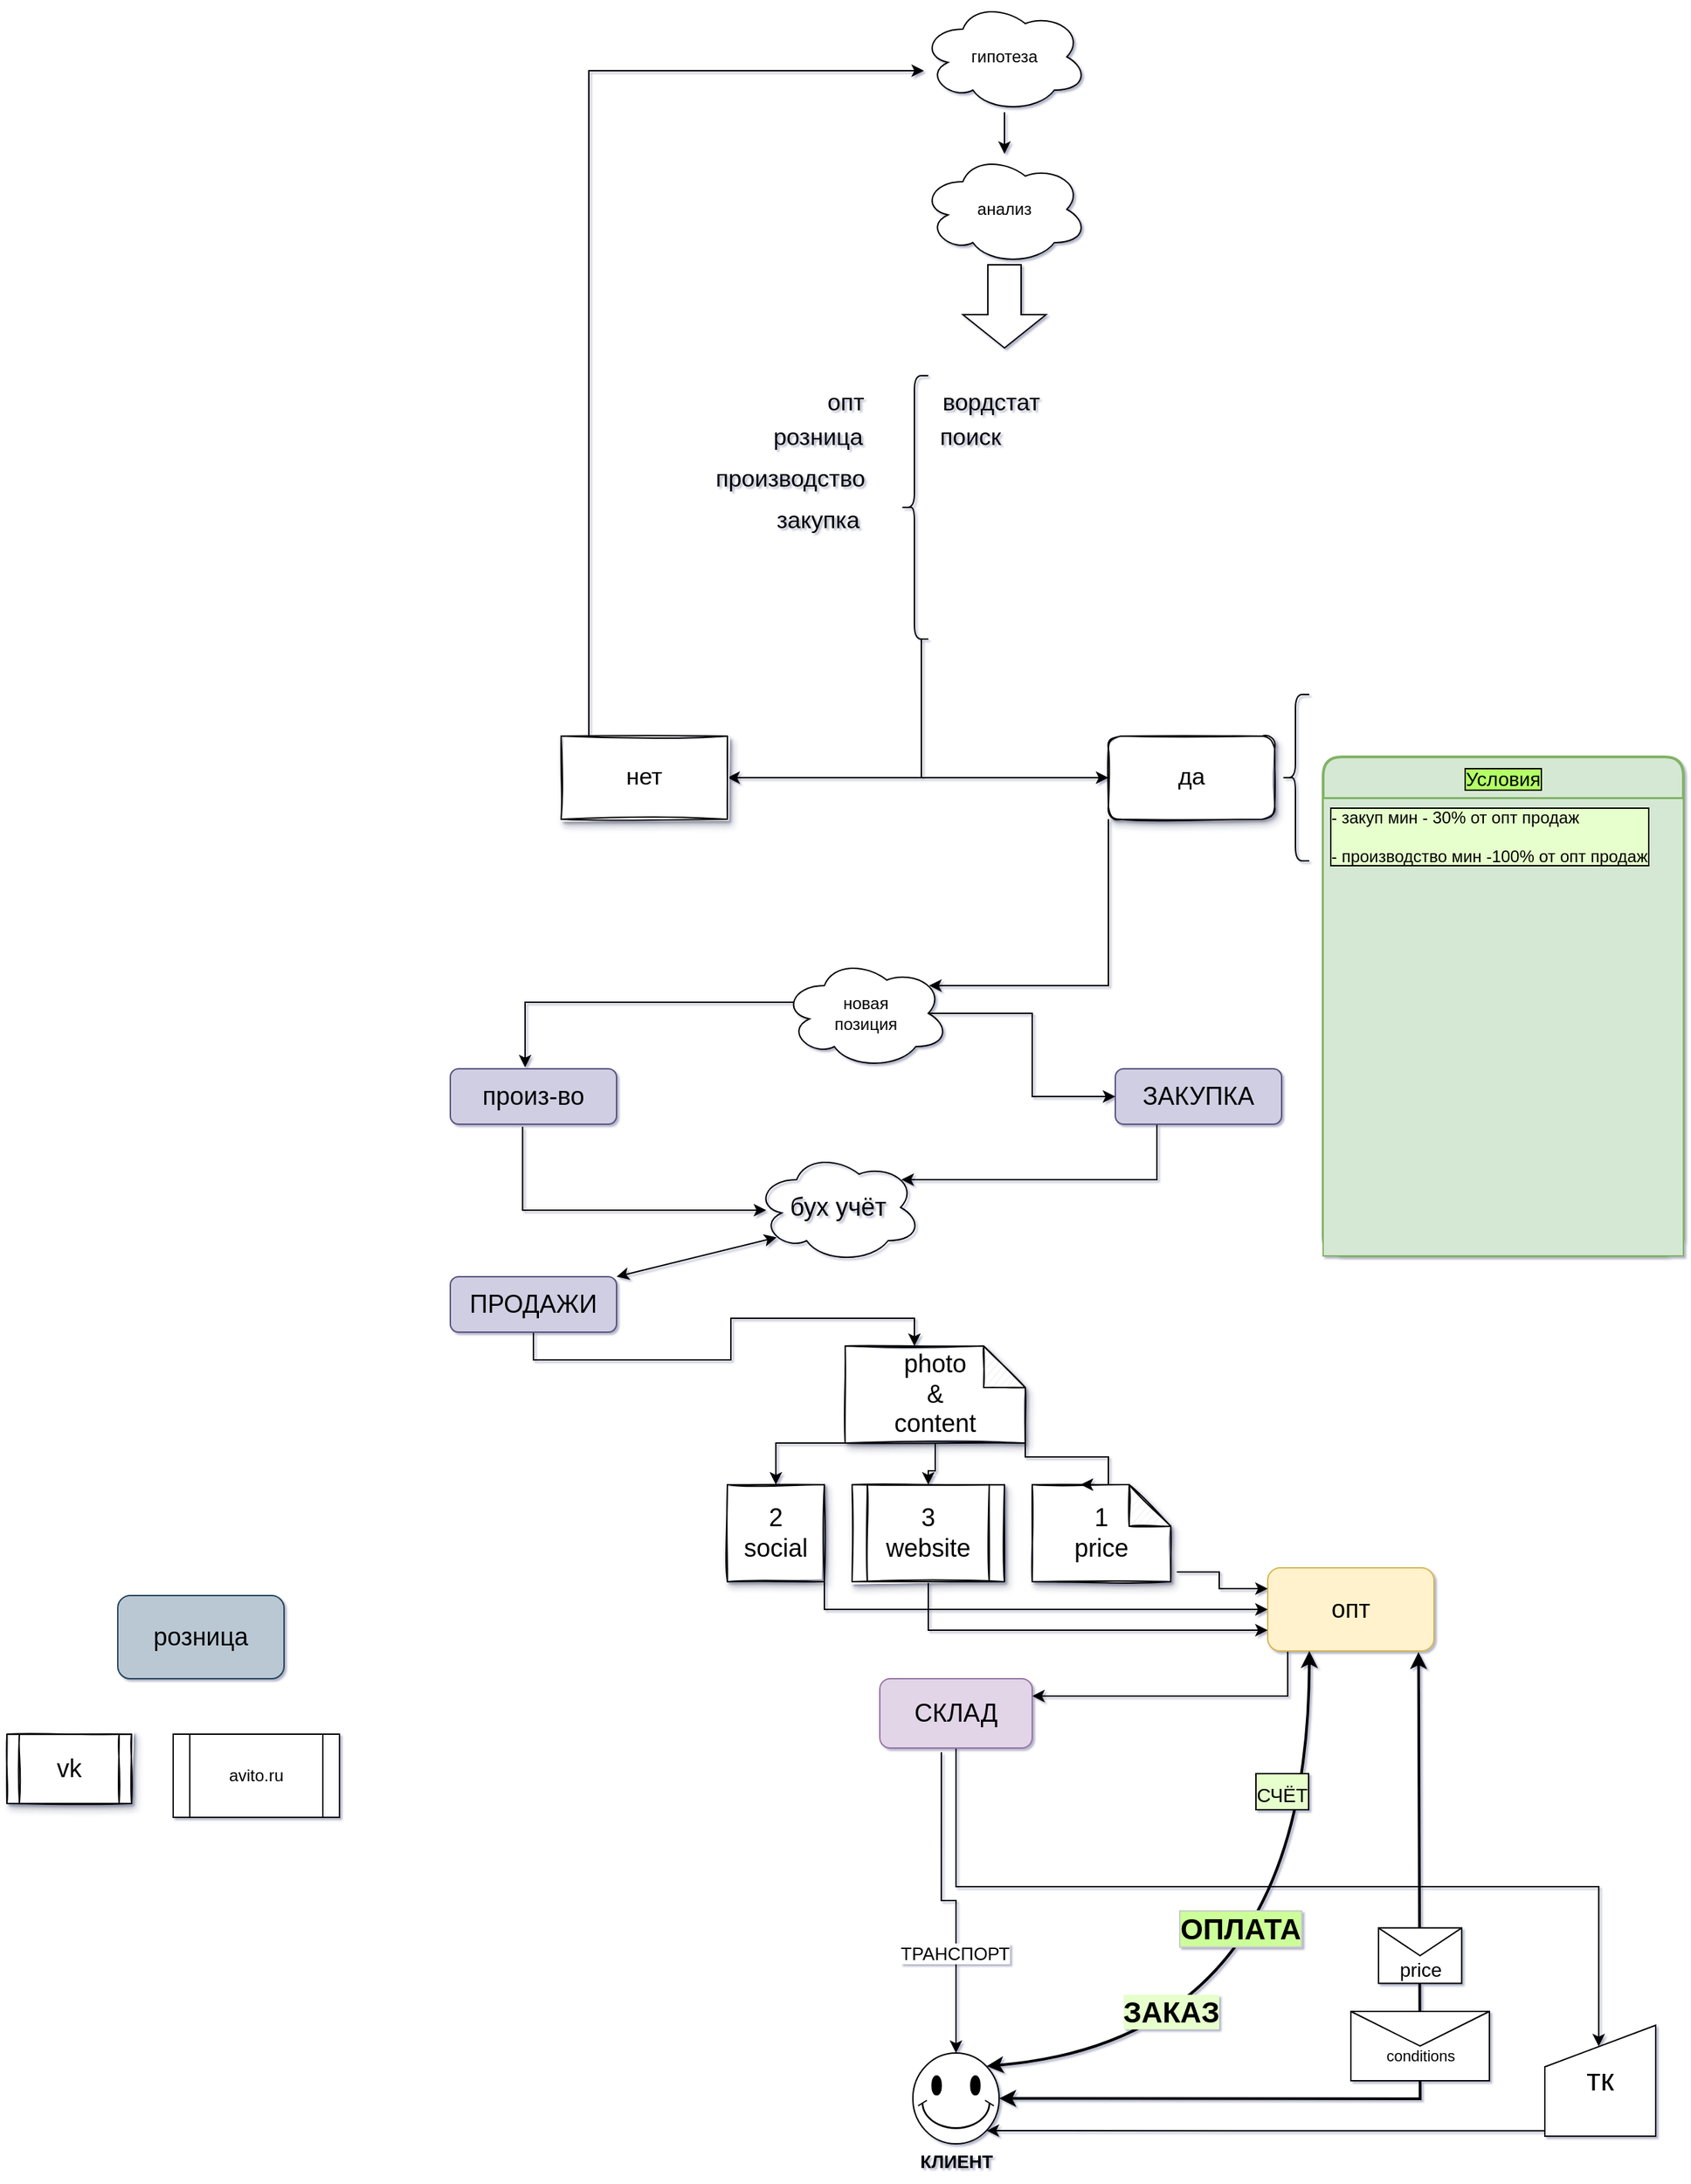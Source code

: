 <mxfile version="18.0.7" type="github">
  <diagram id="qmRuE9SEd1rKAgiWZIl9" name="Page-1">
    <mxGraphModel dx="2430" dy="1535" grid="1" gridSize="10" guides="1" tooltips="1" connect="1" arrows="1" fold="1" page="1" pageScale="1" pageWidth="1169" pageHeight="827" math="0" shadow="1">
      <root>
        <mxCell id="0" />
        <mxCell id="1" parent="0" />
        <mxCell id="O2xrhRhTO9CoQvw1CNzs-105" style="edgeStyle=orthogonalEdgeStyle;rounded=0;orthogonalLoop=1;jettySize=auto;html=1;exitX=0.12;exitY=0.994;exitDx=0;exitDy=0;entryX=1;entryY=0.25;entryDx=0;entryDy=0;fontSize=21;exitPerimeter=0;" edge="1" parent="1" source="yZWfXlYMy1JbikCf-7DQ-2" target="yZWfXlYMy1JbikCf-7DQ-3">
          <mxGeometry relative="1" as="geometry" />
        </mxCell>
        <mxCell id="yZWfXlYMy1JbikCf-7DQ-2" value="&lt;font style=&quot;font-size: 18px;&quot;&gt;&lt;font style=&quot;font-size: 18px;&quot;&gt;опт&lt;/font&gt;&lt;/font&gt;" style="rounded=1;whiteSpace=wrap;html=1;fillColor=#fff2cc;strokeColor=#d6b656;shadow=0;" parent="1" vertex="1">
          <mxGeometry x="640" y="340" width="120" height="60" as="geometry" />
        </mxCell>
        <mxCell id="O2xrhRhTO9CoQvw1CNzs-107" style="edgeStyle=orthogonalEdgeStyle;rounded=0;orthogonalLoop=1;jettySize=auto;html=1;exitX=0.5;exitY=1;exitDx=0;exitDy=0;entryX=0.486;entryY=0.19;entryDx=0;entryDy=0;entryPerimeter=0;fontSize=21;" edge="1" parent="1" source="yZWfXlYMy1JbikCf-7DQ-3" target="O2xrhRhTO9CoQvw1CNzs-41">
          <mxGeometry relative="1" as="geometry" />
        </mxCell>
        <mxCell id="O2xrhRhTO9CoQvw1CNzs-112" style="edgeStyle=orthogonalEdgeStyle;rounded=0;orthogonalLoop=1;jettySize=auto;html=1;exitX=0.404;exitY=1.06;exitDx=0;exitDy=0;entryX=0.5;entryY=0;entryDx=0;entryDy=0;fontSize=21;exitPerimeter=0;entryPerimeter=0;" edge="1" parent="1" source="yZWfXlYMy1JbikCf-7DQ-3" target="O2xrhRhTO9CoQvw1CNzs-98">
          <mxGeometry relative="1" as="geometry">
            <mxPoint x="384.703" y="697.778" as="targetPoint" />
          </mxGeometry>
        </mxCell>
        <mxCell id="O2xrhRhTO9CoQvw1CNzs-120" value="ТРАНСПОРТ" style="edgeLabel;html=1;align=center;verticalAlign=middle;resizable=0;points=[];fontSize=13;" vertex="1" connectable="0" parent="O2xrhRhTO9CoQvw1CNzs-112">
          <mxGeometry x="0.361" y="-1" relative="1" as="geometry">
            <mxPoint as="offset" />
          </mxGeometry>
        </mxCell>
        <mxCell id="yZWfXlYMy1JbikCf-7DQ-3" value="СКЛАД" style="rounded=1;whiteSpace=wrap;html=1;shadow=0;fontSize=18;fillColor=#e1d5e7;strokeColor=#9673a6;" parent="1" vertex="1">
          <mxGeometry x="360" y="420" width="110" height="50" as="geometry" />
        </mxCell>
        <mxCell id="yZWfXlYMy1JbikCf-7DQ-4" value="бух учёт" style="ellipse;shape=cloud;whiteSpace=wrap;html=1;shadow=0;fontSize=18;fillColor=none;" parent="1" vertex="1">
          <mxGeometry x="270" y="40" width="120" height="80" as="geometry" />
        </mxCell>
        <mxCell id="yZWfXlYMy1JbikCf-7DQ-5" value="розница" style="rounded=1;whiteSpace=wrap;html=1;shadow=0;fontSize=18;fillColor=#bac8d3;strokeColor=#23445d;" parent="1" vertex="1">
          <mxGeometry x="-190" y="360" width="120" height="60" as="geometry" />
        </mxCell>
        <mxCell id="yZWfXlYMy1JbikCf-7DQ-68" style="edgeStyle=orthogonalEdgeStyle;rounded=0;orthogonalLoop=1;jettySize=auto;html=1;exitX=0.5;exitY=1;exitDx=0;exitDy=0;fontSize=18;entryX=0;entryY=0;entryDx=50;entryDy=0;entryPerimeter=0;" parent="1" source="yZWfXlYMy1JbikCf-7DQ-6" target="yZWfXlYMy1JbikCf-7DQ-62" edge="1">
          <mxGeometry relative="1" as="geometry">
            <mxPoint x="394.556" y="180" as="targetPoint" />
          </mxGeometry>
        </mxCell>
        <mxCell id="yZWfXlYMy1JbikCf-7DQ-6" value="ПРОДАЖИ" style="rounded=1;whiteSpace=wrap;html=1;shadow=0;fontSize=18;fillColor=#d0cee2;strokeColor=#56517e;" parent="1" vertex="1">
          <mxGeometry x="50" y="130" width="120" height="40" as="geometry" />
        </mxCell>
        <mxCell id="O2xrhRhTO9CoQvw1CNzs-5" style="edgeStyle=orthogonalEdgeStyle;rounded=0;orthogonalLoop=1;jettySize=auto;html=1;exitX=1.044;exitY=0.9;exitDx=0;exitDy=0;exitPerimeter=0;entryX=0;entryY=0.25;entryDx=0;entryDy=0;" edge="1" parent="1" source="yZWfXlYMy1JbikCf-7DQ-9" target="yZWfXlYMy1JbikCf-7DQ-2">
          <mxGeometry relative="1" as="geometry" />
        </mxCell>
        <mxCell id="yZWfXlYMy1JbikCf-7DQ-9" value="1&lt;br&gt;price" style="shape=note;whiteSpace=wrap;html=1;backgroundOutline=1;darkOpacity=0.05;shadow=1;fontSize=18;sketch=1;" parent="1" vertex="1">
          <mxGeometry x="470" y="280" width="100" height="70" as="geometry" />
        </mxCell>
        <mxCell id="yZWfXlYMy1JbikCf-7DQ-10" value="vk" style="shape=process;whiteSpace=wrap;html=1;backgroundOutline=1;shadow=1;sketch=1;fontSize=18;" parent="1" vertex="1">
          <mxGeometry x="-270" y="460" width="90" height="50" as="geometry" />
        </mxCell>
        <mxCell id="O2xrhRhTO9CoQvw1CNzs-69" style="edgeStyle=orthogonalEdgeStyle;rounded=0;orthogonalLoop=1;jettySize=auto;html=1;exitX=0.25;exitY=1;exitDx=0;exitDy=0;entryX=0.88;entryY=0.25;entryDx=0;entryDy=0;entryPerimeter=0;fontSize=17;" edge="1" parent="1" source="yZWfXlYMy1JbikCf-7DQ-47" target="yZWfXlYMy1JbikCf-7DQ-4">
          <mxGeometry relative="1" as="geometry">
            <Array as="points">
              <mxPoint x="560" y="60" />
            </Array>
          </mxGeometry>
        </mxCell>
        <mxCell id="yZWfXlYMy1JbikCf-7DQ-47" value="ЗАКУПКА" style="rounded=1;whiteSpace=wrap;html=1;shadow=0;fontSize=18;fillColor=#d0cee2;strokeColor=#56517e;" parent="1" vertex="1">
          <mxGeometry x="530" y="-20" width="120" height="40" as="geometry" />
        </mxCell>
        <mxCell id="yZWfXlYMy1JbikCf-7DQ-73" style="edgeStyle=orthogonalEdgeStyle;rounded=0;orthogonalLoop=1;jettySize=auto;html=1;exitX=1;exitY=1;exitDx=0;exitDy=0;exitPerimeter=0;fontSize=18;entryX=0;entryY=0;entryDx=35;entryDy=0;entryPerimeter=0;" parent="1" source="yZWfXlYMy1JbikCf-7DQ-62" edge="1" target="yZWfXlYMy1JbikCf-7DQ-9">
          <mxGeometry relative="1" as="geometry">
            <mxPoint x="404.556" y="330" as="targetPoint" />
            <Array as="points">
              <mxPoint x="465" y="260" />
              <mxPoint x="525" y="260" />
            </Array>
          </mxGeometry>
        </mxCell>
        <mxCell id="O2xrhRhTO9CoQvw1CNzs-9" style="edgeStyle=orthogonalEdgeStyle;rounded=0;orthogonalLoop=1;jettySize=auto;html=1;exitX=0.5;exitY=1;exitDx=0;exitDy=0;exitPerimeter=0;" edge="1" parent="1" source="yZWfXlYMy1JbikCf-7DQ-62" target="yZWfXlYMy1JbikCf-7DQ-63">
          <mxGeometry relative="1" as="geometry" />
        </mxCell>
        <mxCell id="O2xrhRhTO9CoQvw1CNzs-10" style="edgeStyle=orthogonalEdgeStyle;rounded=0;orthogonalLoop=1;jettySize=auto;html=1;exitX=0;exitY=1;exitDx=0;exitDy=0;exitPerimeter=0;entryX=0.5;entryY=0;entryDx=0;entryDy=0;" edge="1" parent="1" source="yZWfXlYMy1JbikCf-7DQ-62" target="yZWfXlYMy1JbikCf-7DQ-64">
          <mxGeometry relative="1" as="geometry">
            <Array as="points">
              <mxPoint x="285" y="250" />
            </Array>
          </mxGeometry>
        </mxCell>
        <mxCell id="yZWfXlYMy1JbikCf-7DQ-62" value="photo&lt;br&gt;&amp;amp;&lt;br&gt;content" style="shape=note;whiteSpace=wrap;html=1;backgroundOutline=1;darkOpacity=0.05;shadow=1;fontSize=18;sketch=1;" parent="1" vertex="1">
          <mxGeometry x="335" y="180" width="130" height="70" as="geometry" />
        </mxCell>
        <mxCell id="O2xrhRhTO9CoQvw1CNzs-109" style="edgeStyle=orthogonalEdgeStyle;rounded=0;orthogonalLoop=1;jettySize=auto;html=1;exitX=0.5;exitY=1;exitDx=0;exitDy=0;entryX=0;entryY=0.75;entryDx=0;entryDy=0;fontSize=21;" edge="1" parent="1" source="yZWfXlYMy1JbikCf-7DQ-63" target="yZWfXlYMy1JbikCf-7DQ-2">
          <mxGeometry relative="1" as="geometry" />
        </mxCell>
        <mxCell id="yZWfXlYMy1JbikCf-7DQ-63" value="3&lt;br&gt;website" style="shape=process;whiteSpace=wrap;html=1;backgroundOutline=1;shadow=1;sketch=1;fontSize=18;" parent="1" vertex="1">
          <mxGeometry x="340" y="280" width="110" height="70" as="geometry" />
        </mxCell>
        <mxCell id="yZWfXlYMy1JbikCf-7DQ-65" style="edgeStyle=orthogonalEdgeStyle;rounded=0;orthogonalLoop=1;jettySize=auto;html=1;exitX=1;exitY=1;exitDx=0;exitDy=0;entryX=0;entryY=0.5;entryDx=0;entryDy=0;fontSize=18;" parent="1" source="yZWfXlYMy1JbikCf-7DQ-64" target="yZWfXlYMy1JbikCf-7DQ-2" edge="1">
          <mxGeometry relative="1" as="geometry" />
        </mxCell>
        <mxCell id="yZWfXlYMy1JbikCf-7DQ-64" value="2&lt;br&gt;social" style="whiteSpace=wrap;html=1;aspect=fixed;shadow=1;sketch=1;fontSize=18;" parent="1" vertex="1">
          <mxGeometry x="250" y="280" width="70" height="70" as="geometry" />
        </mxCell>
        <mxCell id="O2xrhRhTO9CoQvw1CNzs-1" value="avito.ru" style="shape=process;whiteSpace=wrap;html=1;backgroundOutline=1;" vertex="1" parent="1">
          <mxGeometry x="-150" y="460" width="120" height="60" as="geometry" />
        </mxCell>
        <mxCell id="O2xrhRhTO9CoQvw1CNzs-6" value="" style="endArrow=classic;startArrow=classic;html=1;rounded=0;entryX=0.13;entryY=0.77;entryDx=0;entryDy=0;entryPerimeter=0;exitX=1;exitY=0;exitDx=0;exitDy=0;" edge="1" parent="1" source="yZWfXlYMy1JbikCf-7DQ-6" target="yZWfXlYMy1JbikCf-7DQ-4">
          <mxGeometry width="50" height="50" relative="1" as="geometry">
            <mxPoint x="350" y="170" as="sourcePoint" />
            <mxPoint x="330" y="160" as="targetPoint" />
            <Array as="points" />
          </mxGeometry>
        </mxCell>
        <mxCell id="O2xrhRhTO9CoQvw1CNzs-27" style="edgeStyle=orthogonalEdgeStyle;rounded=0;orthogonalLoop=1;jettySize=auto;html=1;exitX=0.07;exitY=0.4;exitDx=0;exitDy=0;exitPerimeter=0;entryX=0.45;entryY=-0.025;entryDx=0;entryDy=0;entryPerimeter=0;" edge="1" parent="1" source="O2xrhRhTO9CoQvw1CNzs-16" target="O2xrhRhTO9CoQvw1CNzs-23">
          <mxGeometry relative="1" as="geometry">
            <mxPoint x="100" y="-80" as="targetPoint" />
          </mxGeometry>
        </mxCell>
        <mxCell id="O2xrhRhTO9CoQvw1CNzs-106" style="edgeStyle=orthogonalEdgeStyle;rounded=0;orthogonalLoop=1;jettySize=auto;html=1;exitX=0.875;exitY=0.5;exitDx=0;exitDy=0;exitPerimeter=0;entryX=0;entryY=0.5;entryDx=0;entryDy=0;fontSize=21;" edge="1" parent="1" source="O2xrhRhTO9CoQvw1CNzs-16" target="yZWfXlYMy1JbikCf-7DQ-47">
          <mxGeometry relative="1" as="geometry" />
        </mxCell>
        <mxCell id="O2xrhRhTO9CoQvw1CNzs-16" value="новая&lt;br&gt;позиция" style="ellipse;shape=cloud;whiteSpace=wrap;html=1;" vertex="1" parent="1">
          <mxGeometry x="290" y="-100" width="120" height="80" as="geometry" />
        </mxCell>
        <mxCell id="O2xrhRhTO9CoQvw1CNzs-19" value="анализ" style="ellipse;shape=cloud;whiteSpace=wrap;html=1;" vertex="1" parent="1">
          <mxGeometry x="390" y="-680" width="120" height="80" as="geometry" />
        </mxCell>
        <mxCell id="O2xrhRhTO9CoQvw1CNzs-29" style="edgeStyle=orthogonalEdgeStyle;rounded=0;orthogonalLoop=1;jettySize=auto;html=1;exitX=0.435;exitY=1.047;exitDx=0;exitDy=0;entryX=0.067;entryY=0.525;entryDx=0;entryDy=0;entryPerimeter=0;exitPerimeter=0;" edge="1" parent="1" source="O2xrhRhTO9CoQvw1CNzs-23" target="yZWfXlYMy1JbikCf-7DQ-4">
          <mxGeometry relative="1" as="geometry">
            <Array as="points">
              <mxPoint x="102" y="82" />
            </Array>
          </mxGeometry>
        </mxCell>
        <mxCell id="O2xrhRhTO9CoQvw1CNzs-23" value="произ-во" style="rounded=1;whiteSpace=wrap;html=1;shadow=0;fontSize=18;fillColor=#d0cee2;strokeColor=#56517e;" vertex="1" parent="1">
          <mxGeometry x="50" y="-20" width="120" height="40" as="geometry" />
        </mxCell>
        <mxCell id="O2xrhRhTO9CoQvw1CNzs-60" style="edgeStyle=orthogonalEdgeStyle;rounded=0;orthogonalLoop=1;jettySize=auto;html=1;exitX=0.75;exitY=1;exitDx=0;exitDy=0;entryX=1;entryY=0.5;entryDx=0;entryDy=0;fontSize=17;" edge="1" parent="1" source="O2xrhRhTO9CoQvw1CNzs-34" target="O2xrhRhTO9CoQvw1CNzs-52">
          <mxGeometry relative="1" as="geometry" />
        </mxCell>
        <mxCell id="O2xrhRhTO9CoQvw1CNzs-61" style="edgeStyle=orthogonalEdgeStyle;rounded=0;orthogonalLoop=1;jettySize=auto;html=1;entryX=0;entryY=0.5;entryDx=0;entryDy=0;fontSize=17;exitX=0.75;exitY=1;exitDx=0;exitDy=0;" edge="1" parent="1" source="O2xrhRhTO9CoQvw1CNzs-34" target="O2xrhRhTO9CoQvw1CNzs-54">
          <mxGeometry relative="1" as="geometry">
            <mxPoint x="410" y="-390" as="sourcePoint" />
          </mxGeometry>
        </mxCell>
        <mxCell id="O2xrhRhTO9CoQvw1CNzs-34" value="" style="shape=curlyBracket;whiteSpace=wrap;html=1;rounded=1;" vertex="1" parent="1">
          <mxGeometry x="375" y="-520" width="20" height="190" as="geometry" />
        </mxCell>
        <mxCell id="O2xrhRhTO9CoQvw1CNzs-62" value="" style="edgeStyle=orthogonalEdgeStyle;rounded=0;orthogonalLoop=1;jettySize=auto;html=1;fontSize=17;" edge="1" parent="1" source="O2xrhRhTO9CoQvw1CNzs-36" target="O2xrhRhTO9CoQvw1CNzs-19">
          <mxGeometry relative="1" as="geometry" />
        </mxCell>
        <mxCell id="O2xrhRhTO9CoQvw1CNzs-36" value="гипотеза" style="ellipse;shape=cloud;whiteSpace=wrap;html=1;" vertex="1" parent="1">
          <mxGeometry x="390" y="-790" width="120" height="80" as="geometry" />
        </mxCell>
        <mxCell id="O2xrhRhTO9CoQvw1CNzs-119" style="edgeStyle=orthogonalEdgeStyle;rounded=0;orthogonalLoop=1;jettySize=auto;html=1;exitX=0;exitY=1;exitDx=0;exitDy=0;entryX=0.855;entryY=0.855;entryDx=0;entryDy=0;entryPerimeter=0;fontSize=13;" edge="1" parent="1" source="O2xrhRhTO9CoQvw1CNzs-41" target="O2xrhRhTO9CoQvw1CNzs-98">
          <mxGeometry relative="1" as="geometry">
            <Array as="points">
              <mxPoint x="840" y="746" />
            </Array>
          </mxGeometry>
        </mxCell>
        <mxCell id="O2xrhRhTO9CoQvw1CNzs-41" value="тк" style="shape=manualInput;whiteSpace=wrap;html=1;fontSize=22;" vertex="1" parent="1">
          <mxGeometry x="840" y="670" width="80" height="80" as="geometry" />
        </mxCell>
        <mxCell id="O2xrhRhTO9CoQvw1CNzs-53" value="" style="edgeStyle=orthogonalEdgeStyle;rounded=0;orthogonalLoop=1;jettySize=auto;html=1;fontSize=17;" edge="1" parent="1" source="O2xrhRhTO9CoQvw1CNzs-52" target="O2xrhRhTO9CoQvw1CNzs-36">
          <mxGeometry relative="1" as="geometry">
            <Array as="points">
              <mxPoint x="150" y="-740" />
            </Array>
          </mxGeometry>
        </mxCell>
        <mxCell id="O2xrhRhTO9CoQvw1CNzs-52" value="нет" style="rounded=0;whiteSpace=wrap;html=1;shadow=1;sketch=1;fontSize=17;gradientColor=none;" vertex="1" parent="1">
          <mxGeometry x="130" y="-260" width="120" height="60" as="geometry" />
        </mxCell>
        <mxCell id="O2xrhRhTO9CoQvw1CNzs-56" style="edgeStyle=orthogonalEdgeStyle;rounded=0;orthogonalLoop=1;jettySize=auto;html=1;exitX=0;exitY=1;exitDx=0;exitDy=0;entryX=0.88;entryY=0.25;entryDx=0;entryDy=0;entryPerimeter=0;fontSize=17;" edge="1" parent="1" source="O2xrhRhTO9CoQvw1CNzs-54" target="O2xrhRhTO9CoQvw1CNzs-16">
          <mxGeometry relative="1" as="geometry">
            <Array as="points">
              <mxPoint x="525" y="-80" />
            </Array>
          </mxGeometry>
        </mxCell>
        <mxCell id="O2xrhRhTO9CoQvw1CNzs-54" value="да" style="rounded=1;whiteSpace=wrap;html=1;shadow=1;sketch=1;fontSize=17;gradientColor=none;" vertex="1" parent="1">
          <mxGeometry x="525" y="-260" width="120" height="60" as="geometry" />
        </mxCell>
        <mxCell id="O2xrhRhTO9CoQvw1CNzs-66" value="" style="shape=singleArrow;whiteSpace=wrap;html=1;arrowWidth=0.4;arrowSize=0.4;rotation=90;" vertex="1" parent="1">
          <mxGeometry x="420" y="-600" width="60" height="60" as="geometry" />
        </mxCell>
        <mxCell id="O2xrhRhTO9CoQvw1CNzs-68" value="вордстат" style="text;html=1;align=center;verticalAlign=middle;resizable=0;points=[];autosize=1;strokeColor=none;fillColor=none;fontSize=17;" vertex="1" parent="1">
          <mxGeometry x="395" y="-515" width="90" height="30" as="geometry" />
        </mxCell>
        <mxCell id="O2xrhRhTO9CoQvw1CNzs-70" value="опт" style="text;html=1;align=center;verticalAlign=middle;resizable=0;points=[];autosize=1;strokeColor=none;fillColor=none;fontSize=17;rounded=0;shadow=0;sketch=0;" vertex="1" parent="1">
          <mxGeometry x="315" y="-515" width="40" height="30" as="geometry" />
        </mxCell>
        <mxCell id="O2xrhRhTO9CoQvw1CNzs-71" value="розница" style="text;html=1;align=center;verticalAlign=middle;resizable=0;points=[];autosize=1;strokeColor=none;fillColor=none;fontSize=17;" vertex="1" parent="1">
          <mxGeometry x="275" y="-490" width="80" height="30" as="geometry" />
        </mxCell>
        <mxCell id="O2xrhRhTO9CoQvw1CNzs-72" value="производство" style="text;html=1;align=center;verticalAlign=middle;resizable=0;points=[];autosize=1;strokeColor=none;fillColor=none;fontSize=17;" vertex="1" parent="1">
          <mxGeometry x="230" y="-460" width="130" height="30" as="geometry" />
        </mxCell>
        <mxCell id="O2xrhRhTO9CoQvw1CNzs-73" value="закупка" style="text;html=1;align=center;verticalAlign=middle;resizable=0;points=[];autosize=1;strokeColor=none;fillColor=none;fontSize=17;" vertex="1" parent="1">
          <mxGeometry x="275" y="-430" width="80" height="30" as="geometry" />
        </mxCell>
        <mxCell id="O2xrhRhTO9CoQvw1CNzs-75" value="поиск" style="text;html=1;align=center;verticalAlign=middle;resizable=0;points=[];autosize=1;strokeColor=none;fillColor=none;fontSize=17;" vertex="1" parent="1">
          <mxGeometry x="395" y="-490" width="60" height="30" as="geometry" />
        </mxCell>
        <mxCell id="O2xrhRhTO9CoQvw1CNzs-99" value="" style="endArrow=classic;html=1;rounded=0;fontSize=11;exitX=0.907;exitY=1.013;exitDx=0;exitDy=0;exitPerimeter=0;entryX=1;entryY=0.5;entryDx=0;entryDy=0;entryPerimeter=0;startArrow=classic;startFill=1;strokeWidth=2;" edge="1" parent="1" source="yZWfXlYMy1JbikCf-7DQ-2" target="O2xrhRhTO9CoQvw1CNzs-98">
          <mxGeometry relative="1" as="geometry">
            <mxPoint x="650" y="420" as="sourcePoint" />
            <mxPoint x="528.294" y="763.933" as="targetPoint" />
            <Array as="points">
              <mxPoint x="750" y="723" />
            </Array>
          </mxGeometry>
        </mxCell>
        <mxCell id="O2xrhRhTO9CoQvw1CNzs-100" value="" style="shape=message;html=1;outlineConnect=0;rounded=0;shadow=0;sketch=0;fontSize=11;gradientColor=none;" vertex="1" parent="O2xrhRhTO9CoQvw1CNzs-99">
          <mxGeometry width="60" height="40" relative="1" as="geometry">
            <mxPoint x="-30" y="-114" as="offset" />
          </mxGeometry>
        </mxCell>
        <mxCell id="O2xrhRhTO9CoQvw1CNzs-123" value="price" style="edgeLabel;html=1;align=center;verticalAlign=middle;resizable=0;points=[];fontSize=14;" vertex="1" connectable="0" parent="O2xrhRhTO9CoQvw1CNzs-99">
          <mxGeometry x="-0.109" y="-2" relative="1" as="geometry">
            <mxPoint x="2" y="-50" as="offset" />
          </mxGeometry>
        </mxCell>
        <mxCell id="O2xrhRhTO9CoQvw1CNzs-101" value="" style="endArrow=classic;html=1;fontSize=11;entryX=0.25;entryY=1;entryDx=0;entryDy=0;exitX=0.855;exitY=0.145;exitDx=0;exitDy=0;exitPerimeter=0;curved=1;strokeColor=default;strokeWidth=2;startArrow=classic;startFill=1;" edge="1" parent="1" source="O2xrhRhTO9CoQvw1CNzs-98" target="yZWfXlYMy1JbikCf-7DQ-2">
          <mxGeometry relative="1" as="geometry">
            <mxPoint x="526.794" y="736.498" as="sourcePoint" />
            <mxPoint x="600" y="450" as="targetPoint" />
            <Array as="points">
              <mxPoint x="670" y="680" />
            </Array>
          </mxGeometry>
        </mxCell>
        <mxCell id="O2xrhRhTO9CoQvw1CNzs-102" value="ЗАКАЗ" style="edgeLabel;resizable=0;html=1;align=center;verticalAlign=middle;rounded=0;shadow=0;sketch=0;fontSize=21;gradientColor=none;fontStyle=1;labelBackgroundColor=#E6FFCC;" connectable="0" vertex="1" parent="O2xrhRhTO9CoQvw1CNzs-101">
          <mxGeometry relative="1" as="geometry">
            <mxPoint x="-100" y="3" as="offset" />
          </mxGeometry>
        </mxCell>
        <mxCell id="O2xrhRhTO9CoQvw1CNzs-121" value="&lt;font style=&quot;font-size: 14px;&quot;&gt;СЧЁТ&lt;/font&gt;" style="edgeLabel;html=1;align=center;verticalAlign=middle;resizable=0;points=[];fontSize=21;labelBorderColor=default;spacingTop=0;spacing=3;horizontal=1;spacingLeft=0;labelBackgroundColor=#E6FFCC;" vertex="1" connectable="0" parent="O2xrhRhTO9CoQvw1CNzs-101">
          <mxGeometry x="0.495" y="13" relative="1" as="geometry">
            <mxPoint x="-7" y="-29" as="offset" />
          </mxGeometry>
        </mxCell>
        <mxCell id="O2xrhRhTO9CoQvw1CNzs-117" value="" style="group" vertex="1" connectable="0" parent="1">
          <mxGeometry x="380" y="690" width="70" height="90" as="geometry" />
        </mxCell>
        <mxCell id="O2xrhRhTO9CoQvw1CNzs-98" value="" style="verticalLabelPosition=bottom;verticalAlign=top;html=1;shape=mxgraph.basic.smiley;rounded=0;shadow=0;sketch=0;fontSize=11;gradientColor=none;" vertex="1" parent="O2xrhRhTO9CoQvw1CNzs-117">
          <mxGeometry x="3.86" width="62.28" height="65.56" as="geometry" />
        </mxCell>
        <mxCell id="O2xrhRhTO9CoQvw1CNzs-116" value="&lt;b&gt;&lt;font style=&quot;font-size: 13px;&quot;&gt;КЛИЕНТ&lt;/font&gt;&lt;/b&gt;" style="text;html=1;align=center;verticalAlign=middle;resizable=0;points=[];autosize=1;strokeColor=none;fillColor=none;fontSize=21;" vertex="1" parent="O2xrhRhTO9CoQvw1CNzs-117">
          <mxGeometry y="60" width="70" height="30" as="geometry" />
        </mxCell>
        <mxCell id="O2xrhRhTO9CoQvw1CNzs-122" value="&lt;span style=&quot;line-height: 1;&quot;&gt;ОПЛАТА&lt;/span&gt;" style="edgeLabel;resizable=0;html=1;align=center;verticalAlign=middle;rounded=0;shadow=0;sketch=0;fontSize=21;gradientColor=none;fontStyle=1;labelBackgroundColor=#CCFF99;labelBorderColor=#CCCCCC;" connectable="0" vertex="1" parent="1">
          <mxGeometry x="620" y="599.999" as="geometry" />
        </mxCell>
        <mxCell id="O2xrhRhTO9CoQvw1CNzs-124" value="&lt;br&gt;conditions" style="shape=message;html=1;outlineConnect=0;rounded=0;shadow=0;sketch=0;fontSize=11;gradientColor=none;" vertex="1" parent="1">
          <mxGeometry x="700" y="660" width="100" height="50" as="geometry" />
        </mxCell>
        <mxCell id="O2xrhRhTO9CoQvw1CNzs-125" value="" style="shape=curlyBracket;whiteSpace=wrap;html=1;rounded=1;shadow=0;labelBackgroundColor=#B3FF66;labelBorderColor=default;sketch=0;fontSize=14;gradientColor=none;size=0.5;" vertex="1" parent="1">
          <mxGeometry x="650" y="-290" width="20" height="120" as="geometry" />
        </mxCell>
        <mxCell id="O2xrhRhTO9CoQvw1CNzs-128" value="Условия" style="swimlane;childLayout=stackLayout;horizontal=1;startSize=30;horizontalStack=0;rounded=1;fontSize=14;fontStyle=0;strokeWidth=2;resizeParent=0;resizeLast=1;shadow=0;dashed=0;align=center;labelBackgroundColor=#B3FF66;labelBorderColor=default;sketch=0;fillColor=#d5e8d4;strokeColor=#82b366;swimlaneFillColor=default;" vertex="1" parent="1">
          <mxGeometry x="680" y="-245" width="260" height="360" as="geometry">
            <mxRectangle x="680" y="-245" width="90" height="30" as="alternateBounds" />
          </mxGeometry>
        </mxCell>
        <mxCell id="O2xrhRhTO9CoQvw1CNzs-129" value="- закуп мин - 30% от опт продаж&#xa;&#xa;- производство мин -100% от опт продаж&#xa;&#xa;  &#xa; " style="align=left;spacingLeft=4;fontSize=12;verticalAlign=top;resizable=0;rotatable=0;part=1;rounded=0;shadow=0;labelBackgroundColor=#E6FFCC;labelBorderColor=default;sketch=0;fillColor=#d5e8d4;strokeColor=#82b366;fontStyle=0" vertex="1" parent="O2xrhRhTO9CoQvw1CNzs-128">
          <mxGeometry y="30" width="260" height="330" as="geometry" />
        </mxCell>
      </root>
    </mxGraphModel>
  </diagram>
</mxfile>
